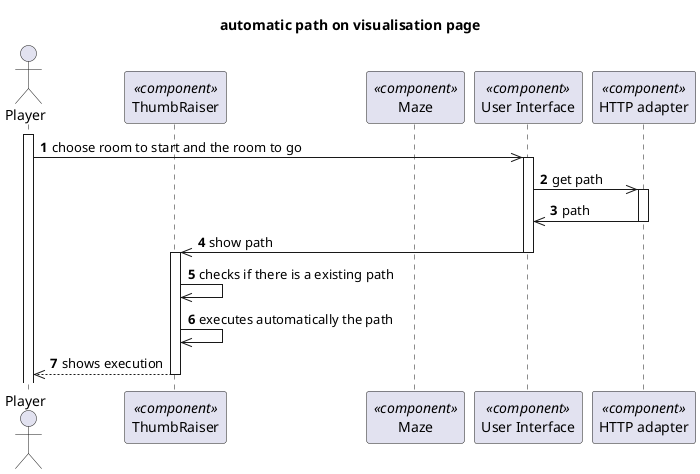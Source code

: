@startuml Process View - Level 3

autonumber
skinparam packageStyle rect

title automatic path on visualisation page

actor "Player" as FM
participant "ThumbRaiser" as routing <<component>>
participant "Maze" as comp <<component>>
participant "User Interface" as UI <<component>>
participant  "HTTP adapter" as http <<component>>



activate FM
FM->> UI : choose room to start and the room to go

activate UI
UI ->> http : get path
activate http

http ->> UI : path
deactivate http

UI ->> routing : show path
deactivate UI
activate routing
routing ->> routing : checks if there is a existing path


routing ->> routing : executes automatically the path





FM<<-- routing : shows execution
deactivate routing

@enduml
